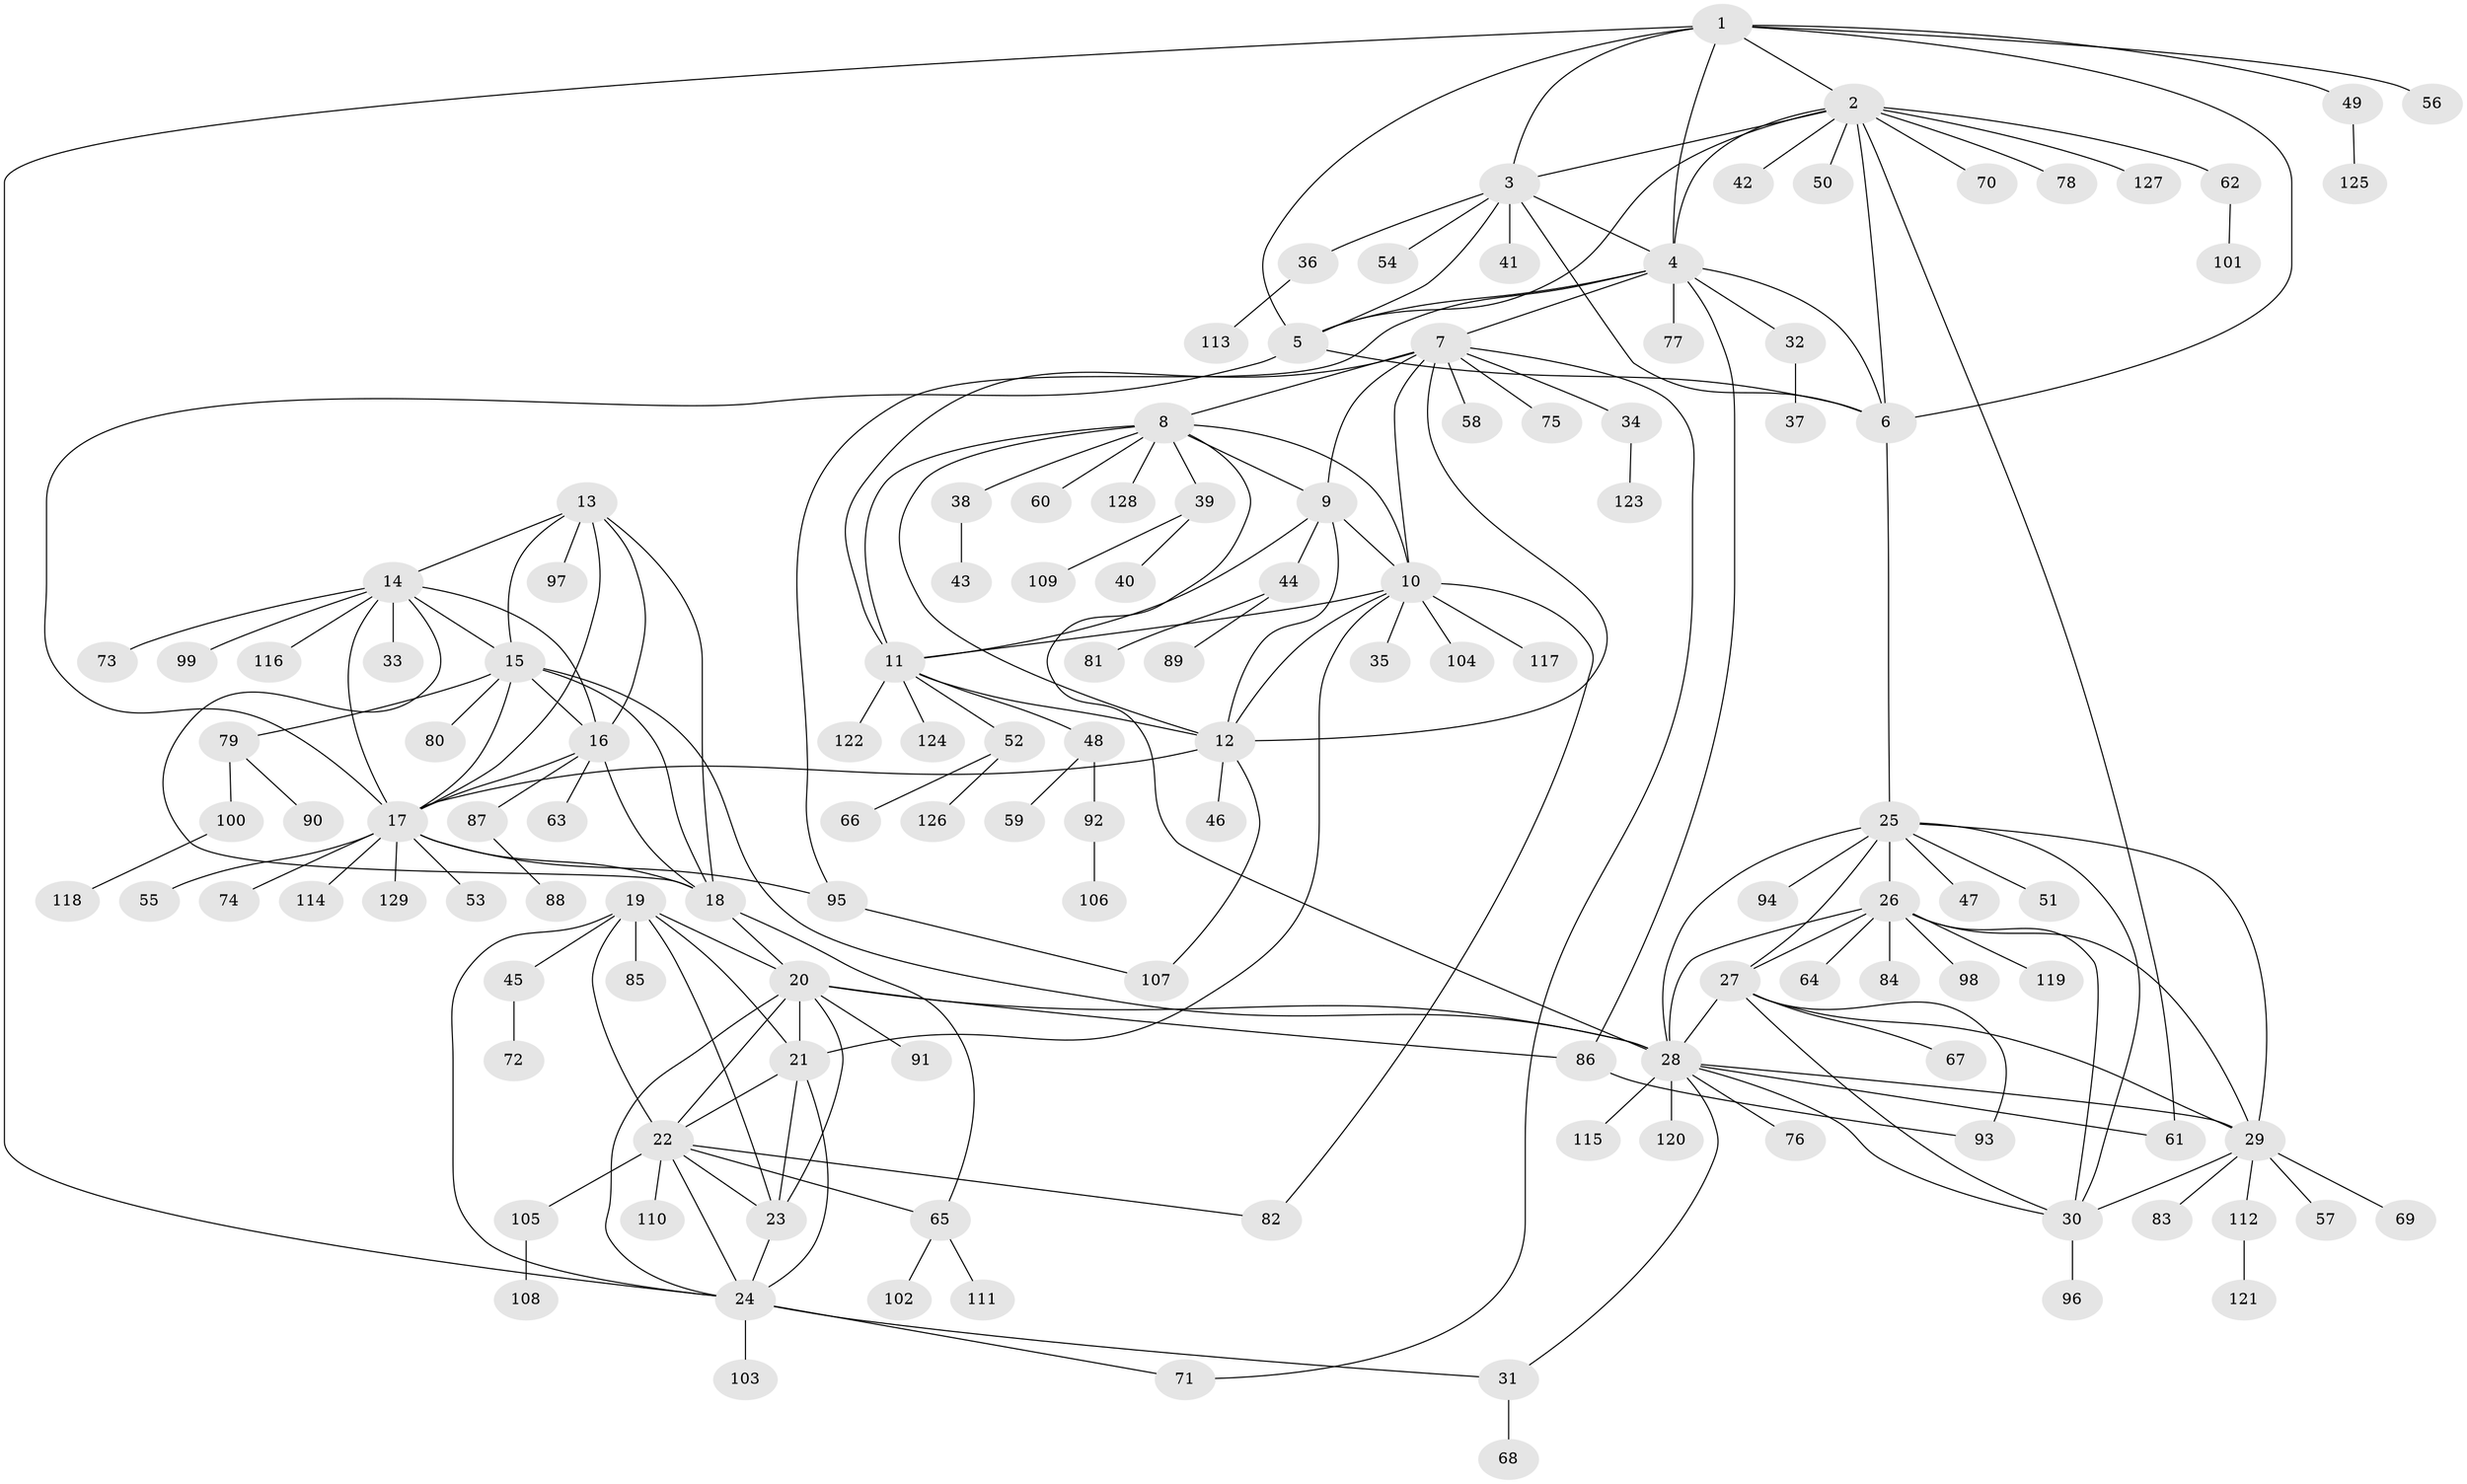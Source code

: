 // Generated by graph-tools (version 1.1) at 2025/11/02/27/25 16:11:33]
// undirected, 129 vertices, 193 edges
graph export_dot {
graph [start="1"]
  node [color=gray90,style=filled];
  1;
  2;
  3;
  4;
  5;
  6;
  7;
  8;
  9;
  10;
  11;
  12;
  13;
  14;
  15;
  16;
  17;
  18;
  19;
  20;
  21;
  22;
  23;
  24;
  25;
  26;
  27;
  28;
  29;
  30;
  31;
  32;
  33;
  34;
  35;
  36;
  37;
  38;
  39;
  40;
  41;
  42;
  43;
  44;
  45;
  46;
  47;
  48;
  49;
  50;
  51;
  52;
  53;
  54;
  55;
  56;
  57;
  58;
  59;
  60;
  61;
  62;
  63;
  64;
  65;
  66;
  67;
  68;
  69;
  70;
  71;
  72;
  73;
  74;
  75;
  76;
  77;
  78;
  79;
  80;
  81;
  82;
  83;
  84;
  85;
  86;
  87;
  88;
  89;
  90;
  91;
  92;
  93;
  94;
  95;
  96;
  97;
  98;
  99;
  100;
  101;
  102;
  103;
  104;
  105;
  106;
  107;
  108;
  109;
  110;
  111;
  112;
  113;
  114;
  115;
  116;
  117;
  118;
  119;
  120;
  121;
  122;
  123;
  124;
  125;
  126;
  127;
  128;
  129;
  1 -- 2;
  1 -- 3;
  1 -- 4;
  1 -- 5;
  1 -- 6;
  1 -- 24;
  1 -- 49;
  1 -- 56;
  2 -- 3;
  2 -- 4;
  2 -- 5;
  2 -- 6;
  2 -- 42;
  2 -- 50;
  2 -- 61;
  2 -- 62;
  2 -- 70;
  2 -- 78;
  2 -- 127;
  3 -- 4;
  3 -- 5;
  3 -- 6;
  3 -- 36;
  3 -- 41;
  3 -- 54;
  4 -- 5;
  4 -- 6;
  4 -- 7;
  4 -- 32;
  4 -- 77;
  4 -- 86;
  4 -- 95;
  5 -- 6;
  5 -- 17;
  6 -- 25;
  7 -- 8;
  7 -- 9;
  7 -- 10;
  7 -- 11;
  7 -- 12;
  7 -- 34;
  7 -- 58;
  7 -- 71;
  7 -- 75;
  8 -- 9;
  8 -- 10;
  8 -- 11;
  8 -- 12;
  8 -- 28;
  8 -- 38;
  8 -- 39;
  8 -- 60;
  8 -- 128;
  9 -- 10;
  9 -- 11;
  9 -- 12;
  9 -- 44;
  10 -- 11;
  10 -- 12;
  10 -- 21;
  10 -- 35;
  10 -- 82;
  10 -- 104;
  10 -- 117;
  11 -- 12;
  11 -- 48;
  11 -- 52;
  11 -- 122;
  11 -- 124;
  12 -- 17;
  12 -- 46;
  12 -- 107;
  13 -- 14;
  13 -- 15;
  13 -- 16;
  13 -- 17;
  13 -- 18;
  13 -- 97;
  14 -- 15;
  14 -- 16;
  14 -- 17;
  14 -- 18;
  14 -- 33;
  14 -- 73;
  14 -- 99;
  14 -- 116;
  15 -- 16;
  15 -- 17;
  15 -- 18;
  15 -- 28;
  15 -- 79;
  15 -- 80;
  16 -- 17;
  16 -- 18;
  16 -- 63;
  16 -- 87;
  17 -- 18;
  17 -- 53;
  17 -- 55;
  17 -- 74;
  17 -- 95;
  17 -- 114;
  17 -- 129;
  18 -- 20;
  18 -- 65;
  19 -- 20;
  19 -- 21;
  19 -- 22;
  19 -- 23;
  19 -- 24;
  19 -- 45;
  19 -- 85;
  20 -- 21;
  20 -- 22;
  20 -- 23;
  20 -- 24;
  20 -- 28;
  20 -- 86;
  20 -- 91;
  21 -- 22;
  21 -- 23;
  21 -- 24;
  22 -- 23;
  22 -- 24;
  22 -- 65;
  22 -- 82;
  22 -- 105;
  22 -- 110;
  23 -- 24;
  24 -- 31;
  24 -- 71;
  24 -- 103;
  25 -- 26;
  25 -- 27;
  25 -- 28;
  25 -- 29;
  25 -- 30;
  25 -- 47;
  25 -- 51;
  25 -- 94;
  26 -- 27;
  26 -- 28;
  26 -- 29;
  26 -- 30;
  26 -- 64;
  26 -- 84;
  26 -- 98;
  26 -- 119;
  27 -- 28;
  27 -- 29;
  27 -- 30;
  27 -- 67;
  27 -- 93;
  28 -- 29;
  28 -- 30;
  28 -- 31;
  28 -- 61;
  28 -- 76;
  28 -- 115;
  28 -- 120;
  29 -- 30;
  29 -- 57;
  29 -- 69;
  29 -- 83;
  29 -- 112;
  30 -- 96;
  31 -- 68;
  32 -- 37;
  34 -- 123;
  36 -- 113;
  38 -- 43;
  39 -- 40;
  39 -- 109;
  44 -- 81;
  44 -- 89;
  45 -- 72;
  48 -- 59;
  48 -- 92;
  49 -- 125;
  52 -- 66;
  52 -- 126;
  62 -- 101;
  65 -- 102;
  65 -- 111;
  79 -- 90;
  79 -- 100;
  86 -- 93;
  87 -- 88;
  92 -- 106;
  95 -- 107;
  100 -- 118;
  105 -- 108;
  112 -- 121;
}
